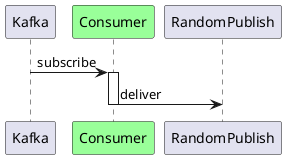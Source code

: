 @startuml consumer-kafka-quarkus
participant Kafka
participant Consumer as Consumer #99FF99
Kafka -> Consumer: subscribe
activate Consumer
Consumer -> RandomPublish: deliver
deactivate Consumer
@enduml